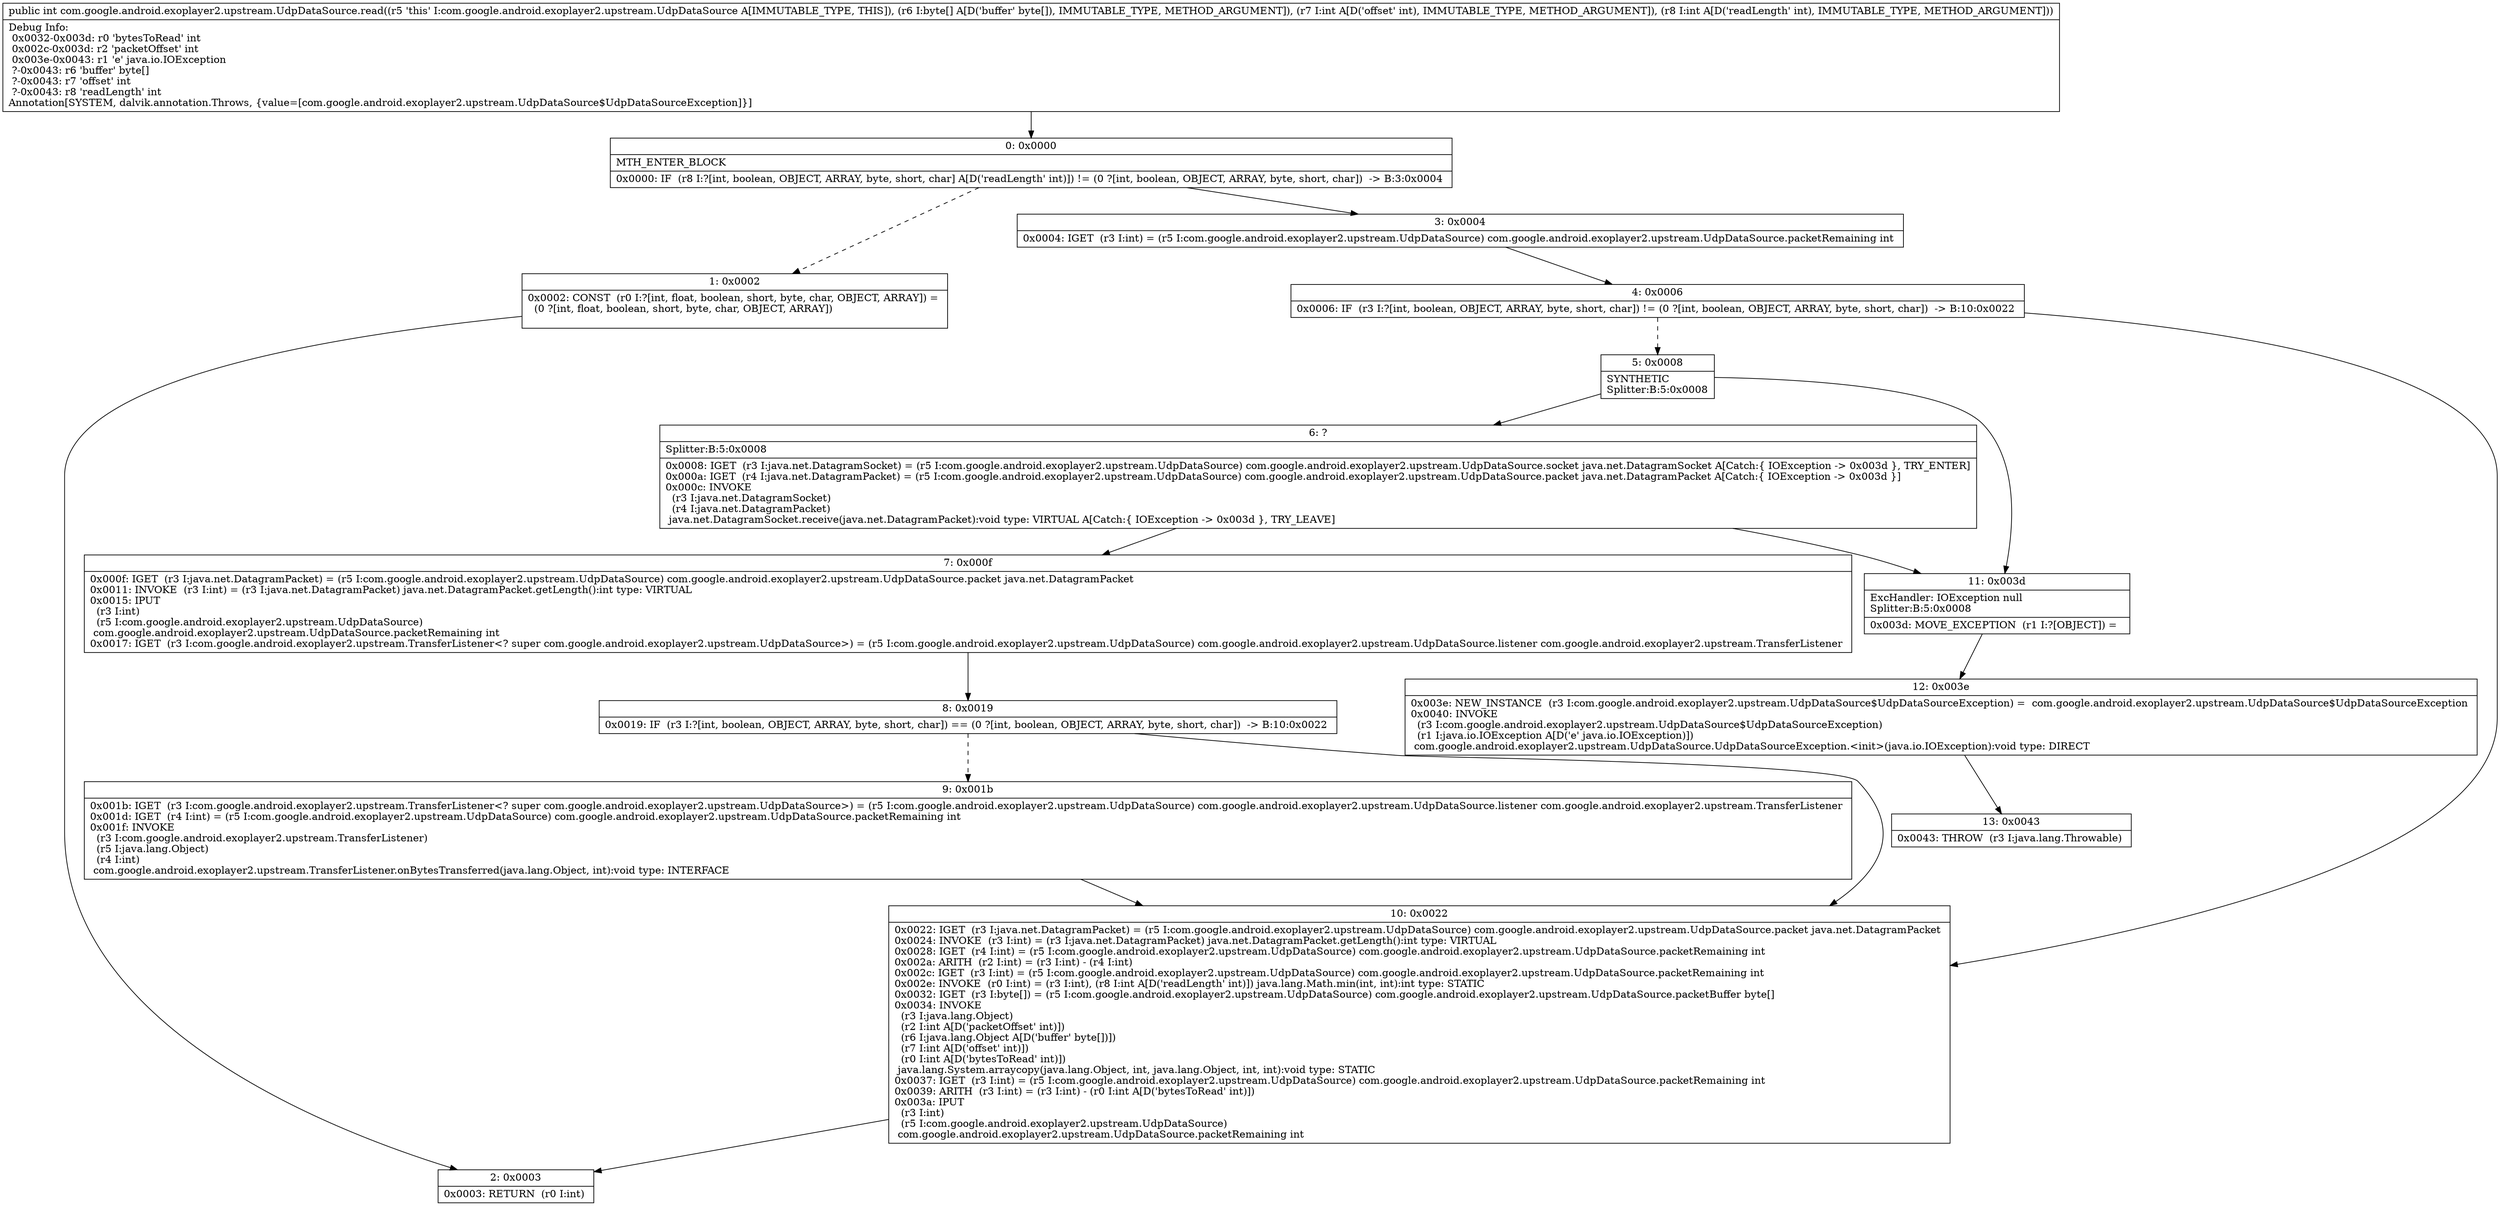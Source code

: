 digraph "CFG forcom.google.android.exoplayer2.upstream.UdpDataSource.read([BII)I" {
Node_0 [shape=record,label="{0\:\ 0x0000|MTH_ENTER_BLOCK\l|0x0000: IF  (r8 I:?[int, boolean, OBJECT, ARRAY, byte, short, char] A[D('readLength' int)]) != (0 ?[int, boolean, OBJECT, ARRAY, byte, short, char])  \-\> B:3:0x0004 \l}"];
Node_1 [shape=record,label="{1\:\ 0x0002|0x0002: CONST  (r0 I:?[int, float, boolean, short, byte, char, OBJECT, ARRAY]) = \l  (0 ?[int, float, boolean, short, byte, char, OBJECT, ARRAY])\l \l}"];
Node_2 [shape=record,label="{2\:\ 0x0003|0x0003: RETURN  (r0 I:int) \l}"];
Node_3 [shape=record,label="{3\:\ 0x0004|0x0004: IGET  (r3 I:int) = (r5 I:com.google.android.exoplayer2.upstream.UdpDataSource) com.google.android.exoplayer2.upstream.UdpDataSource.packetRemaining int \l}"];
Node_4 [shape=record,label="{4\:\ 0x0006|0x0006: IF  (r3 I:?[int, boolean, OBJECT, ARRAY, byte, short, char]) != (0 ?[int, boolean, OBJECT, ARRAY, byte, short, char])  \-\> B:10:0x0022 \l}"];
Node_5 [shape=record,label="{5\:\ 0x0008|SYNTHETIC\lSplitter:B:5:0x0008\l}"];
Node_6 [shape=record,label="{6\:\ ?|Splitter:B:5:0x0008\l|0x0008: IGET  (r3 I:java.net.DatagramSocket) = (r5 I:com.google.android.exoplayer2.upstream.UdpDataSource) com.google.android.exoplayer2.upstream.UdpDataSource.socket java.net.DatagramSocket A[Catch:\{ IOException \-\> 0x003d \}, TRY_ENTER]\l0x000a: IGET  (r4 I:java.net.DatagramPacket) = (r5 I:com.google.android.exoplayer2.upstream.UdpDataSource) com.google.android.exoplayer2.upstream.UdpDataSource.packet java.net.DatagramPacket A[Catch:\{ IOException \-\> 0x003d \}]\l0x000c: INVOKE  \l  (r3 I:java.net.DatagramSocket)\l  (r4 I:java.net.DatagramPacket)\l java.net.DatagramSocket.receive(java.net.DatagramPacket):void type: VIRTUAL A[Catch:\{ IOException \-\> 0x003d \}, TRY_LEAVE]\l}"];
Node_7 [shape=record,label="{7\:\ 0x000f|0x000f: IGET  (r3 I:java.net.DatagramPacket) = (r5 I:com.google.android.exoplayer2.upstream.UdpDataSource) com.google.android.exoplayer2.upstream.UdpDataSource.packet java.net.DatagramPacket \l0x0011: INVOKE  (r3 I:int) = (r3 I:java.net.DatagramPacket) java.net.DatagramPacket.getLength():int type: VIRTUAL \l0x0015: IPUT  \l  (r3 I:int)\l  (r5 I:com.google.android.exoplayer2.upstream.UdpDataSource)\l com.google.android.exoplayer2.upstream.UdpDataSource.packetRemaining int \l0x0017: IGET  (r3 I:com.google.android.exoplayer2.upstream.TransferListener\<? super com.google.android.exoplayer2.upstream.UdpDataSource\>) = (r5 I:com.google.android.exoplayer2.upstream.UdpDataSource) com.google.android.exoplayer2.upstream.UdpDataSource.listener com.google.android.exoplayer2.upstream.TransferListener \l}"];
Node_8 [shape=record,label="{8\:\ 0x0019|0x0019: IF  (r3 I:?[int, boolean, OBJECT, ARRAY, byte, short, char]) == (0 ?[int, boolean, OBJECT, ARRAY, byte, short, char])  \-\> B:10:0x0022 \l}"];
Node_9 [shape=record,label="{9\:\ 0x001b|0x001b: IGET  (r3 I:com.google.android.exoplayer2.upstream.TransferListener\<? super com.google.android.exoplayer2.upstream.UdpDataSource\>) = (r5 I:com.google.android.exoplayer2.upstream.UdpDataSource) com.google.android.exoplayer2.upstream.UdpDataSource.listener com.google.android.exoplayer2.upstream.TransferListener \l0x001d: IGET  (r4 I:int) = (r5 I:com.google.android.exoplayer2.upstream.UdpDataSource) com.google.android.exoplayer2.upstream.UdpDataSource.packetRemaining int \l0x001f: INVOKE  \l  (r3 I:com.google.android.exoplayer2.upstream.TransferListener)\l  (r5 I:java.lang.Object)\l  (r4 I:int)\l com.google.android.exoplayer2.upstream.TransferListener.onBytesTransferred(java.lang.Object, int):void type: INTERFACE \l}"];
Node_10 [shape=record,label="{10\:\ 0x0022|0x0022: IGET  (r3 I:java.net.DatagramPacket) = (r5 I:com.google.android.exoplayer2.upstream.UdpDataSource) com.google.android.exoplayer2.upstream.UdpDataSource.packet java.net.DatagramPacket \l0x0024: INVOKE  (r3 I:int) = (r3 I:java.net.DatagramPacket) java.net.DatagramPacket.getLength():int type: VIRTUAL \l0x0028: IGET  (r4 I:int) = (r5 I:com.google.android.exoplayer2.upstream.UdpDataSource) com.google.android.exoplayer2.upstream.UdpDataSource.packetRemaining int \l0x002a: ARITH  (r2 I:int) = (r3 I:int) \- (r4 I:int) \l0x002c: IGET  (r3 I:int) = (r5 I:com.google.android.exoplayer2.upstream.UdpDataSource) com.google.android.exoplayer2.upstream.UdpDataSource.packetRemaining int \l0x002e: INVOKE  (r0 I:int) = (r3 I:int), (r8 I:int A[D('readLength' int)]) java.lang.Math.min(int, int):int type: STATIC \l0x0032: IGET  (r3 I:byte[]) = (r5 I:com.google.android.exoplayer2.upstream.UdpDataSource) com.google.android.exoplayer2.upstream.UdpDataSource.packetBuffer byte[] \l0x0034: INVOKE  \l  (r3 I:java.lang.Object)\l  (r2 I:int A[D('packetOffset' int)])\l  (r6 I:java.lang.Object A[D('buffer' byte[])])\l  (r7 I:int A[D('offset' int)])\l  (r0 I:int A[D('bytesToRead' int)])\l java.lang.System.arraycopy(java.lang.Object, int, java.lang.Object, int, int):void type: STATIC \l0x0037: IGET  (r3 I:int) = (r5 I:com.google.android.exoplayer2.upstream.UdpDataSource) com.google.android.exoplayer2.upstream.UdpDataSource.packetRemaining int \l0x0039: ARITH  (r3 I:int) = (r3 I:int) \- (r0 I:int A[D('bytesToRead' int)]) \l0x003a: IPUT  \l  (r3 I:int)\l  (r5 I:com.google.android.exoplayer2.upstream.UdpDataSource)\l com.google.android.exoplayer2.upstream.UdpDataSource.packetRemaining int \l}"];
Node_11 [shape=record,label="{11\:\ 0x003d|ExcHandler: IOException null\lSplitter:B:5:0x0008\l|0x003d: MOVE_EXCEPTION  (r1 I:?[OBJECT]) =  \l}"];
Node_12 [shape=record,label="{12\:\ 0x003e|0x003e: NEW_INSTANCE  (r3 I:com.google.android.exoplayer2.upstream.UdpDataSource$UdpDataSourceException) =  com.google.android.exoplayer2.upstream.UdpDataSource$UdpDataSourceException \l0x0040: INVOKE  \l  (r3 I:com.google.android.exoplayer2.upstream.UdpDataSource$UdpDataSourceException)\l  (r1 I:java.io.IOException A[D('e' java.io.IOException)])\l com.google.android.exoplayer2.upstream.UdpDataSource.UdpDataSourceException.\<init\>(java.io.IOException):void type: DIRECT \l}"];
Node_13 [shape=record,label="{13\:\ 0x0043|0x0043: THROW  (r3 I:java.lang.Throwable) \l}"];
MethodNode[shape=record,label="{public int com.google.android.exoplayer2.upstream.UdpDataSource.read((r5 'this' I:com.google.android.exoplayer2.upstream.UdpDataSource A[IMMUTABLE_TYPE, THIS]), (r6 I:byte[] A[D('buffer' byte[]), IMMUTABLE_TYPE, METHOD_ARGUMENT]), (r7 I:int A[D('offset' int), IMMUTABLE_TYPE, METHOD_ARGUMENT]), (r8 I:int A[D('readLength' int), IMMUTABLE_TYPE, METHOD_ARGUMENT]))  | Debug Info:\l  0x0032\-0x003d: r0 'bytesToRead' int\l  0x002c\-0x003d: r2 'packetOffset' int\l  0x003e\-0x0043: r1 'e' java.io.IOException\l  ?\-0x0043: r6 'buffer' byte[]\l  ?\-0x0043: r7 'offset' int\l  ?\-0x0043: r8 'readLength' int\lAnnotation[SYSTEM, dalvik.annotation.Throws, \{value=[com.google.android.exoplayer2.upstream.UdpDataSource$UdpDataSourceException]\}]\l}"];
MethodNode -> Node_0;
Node_0 -> Node_1[style=dashed];
Node_0 -> Node_3;
Node_1 -> Node_2;
Node_3 -> Node_4;
Node_4 -> Node_5[style=dashed];
Node_4 -> Node_10;
Node_5 -> Node_6;
Node_5 -> Node_11;
Node_6 -> Node_7;
Node_6 -> Node_11;
Node_7 -> Node_8;
Node_8 -> Node_9[style=dashed];
Node_8 -> Node_10;
Node_9 -> Node_10;
Node_10 -> Node_2;
Node_11 -> Node_12;
Node_12 -> Node_13;
}

